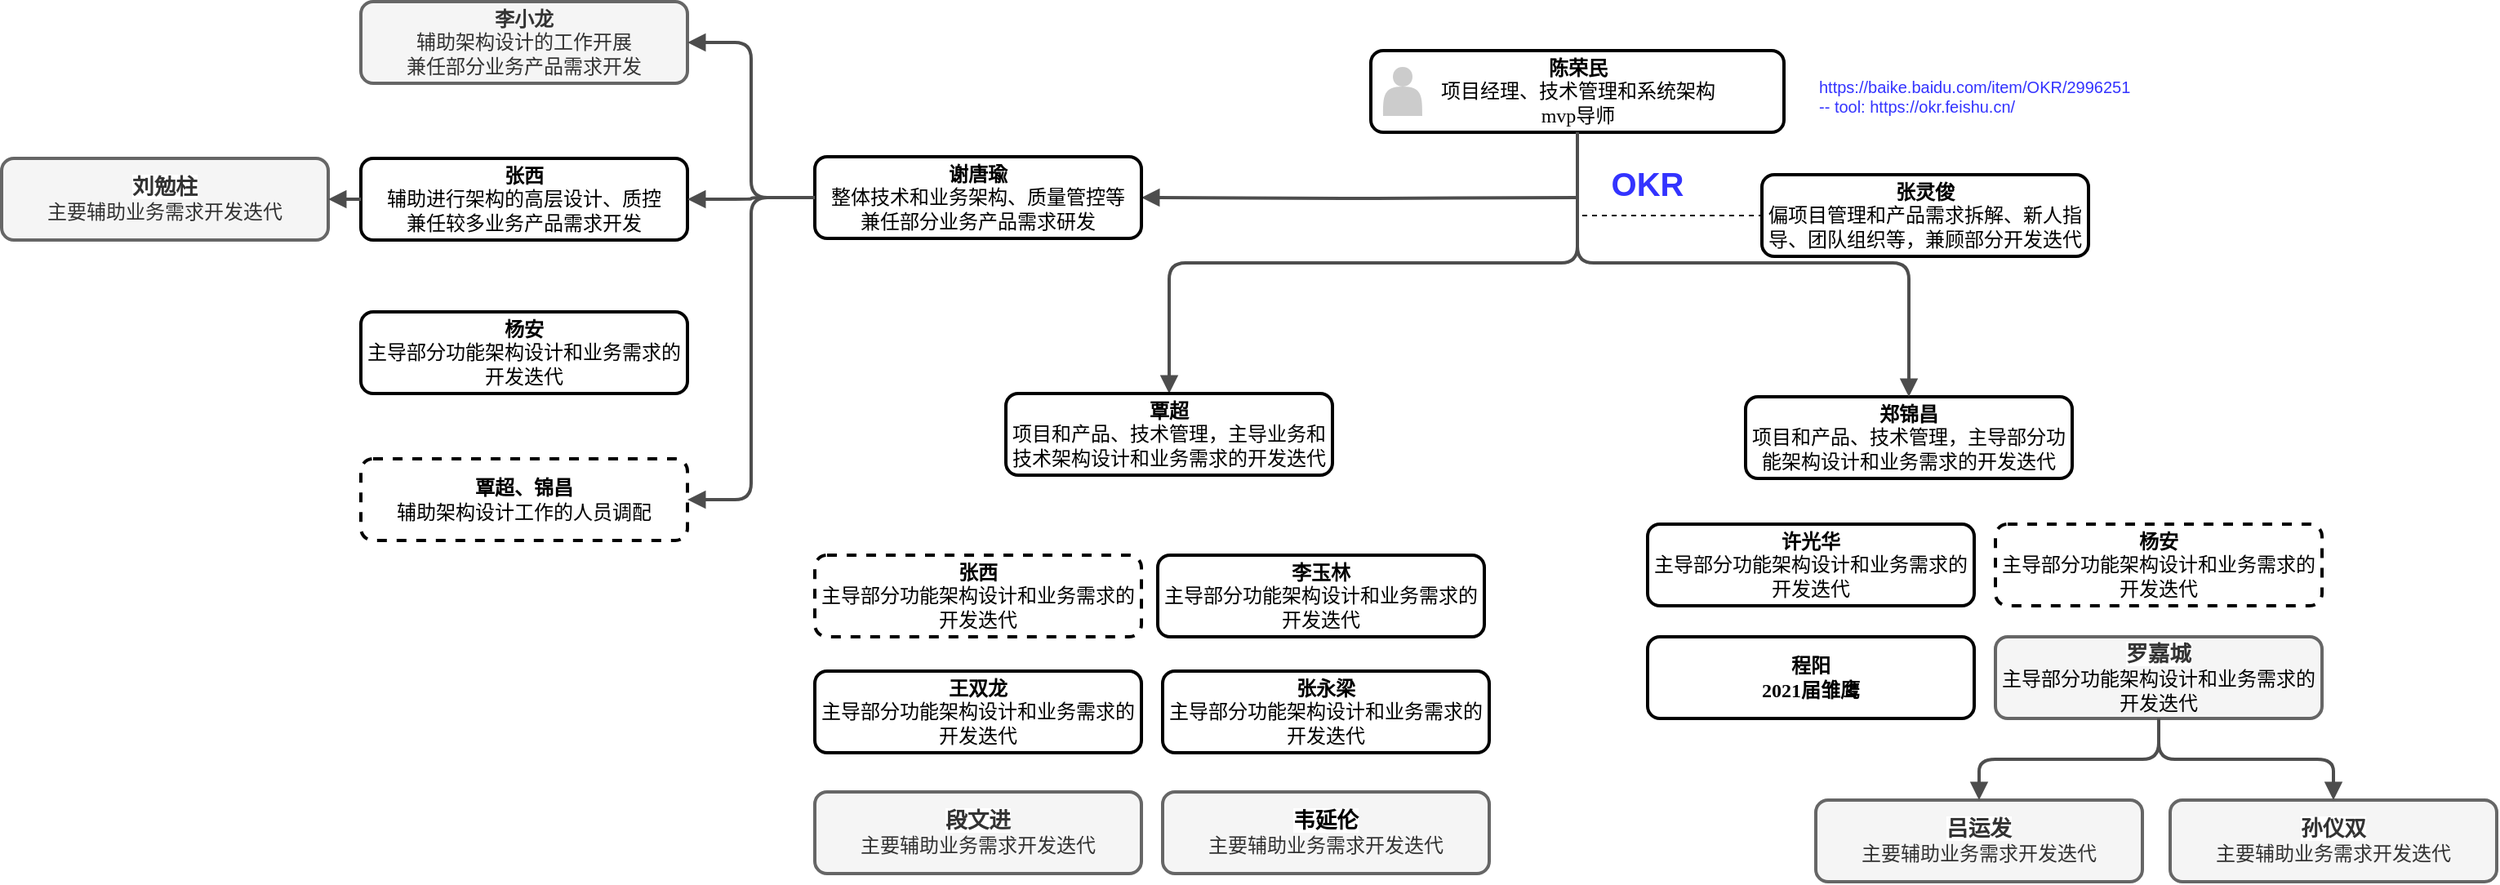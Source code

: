 <mxfile version="14.8.4" type="github">
  <diagram id="C5RBs43oDa-KdzZeNtuy" name="Page-1">
    <mxGraphModel dx="1422" dy="762" grid="1" gridSize="10" guides="1" tooltips="1" connect="1" arrows="1" fold="1" page="1" pageScale="1" pageWidth="827" pageHeight="1169" math="0" shadow="0">
      <root>
        <mxCell id="WIyWlLk6GJQsqaUBKTNV-0" />
        <mxCell id="WIyWlLk6GJQsqaUBKTNV-1" parent="WIyWlLk6GJQsqaUBKTNV-0" />
        <mxCell id="wjVMCqXgXpd12CCcUGRl-35" value="" style="edgeStyle=orthogonalEdgeStyle;rounded=1;html=1;labelBackgroundColor=none;endArrow=block;endFill=1;strokeColor=#4D4D4D;strokeWidth=2;fontFamily=Verdana;fontSize=12;fontStyle=1;entryX=0.5;entryY=0;entryDx=0;entryDy=0;" edge="1" parent="WIyWlLk6GJQsqaUBKTNV-1" source="wjVMCqXgXpd12CCcUGRl-38" target="wjVMCqXgXpd12CCcUGRl-49">
          <mxGeometry relative="1" as="geometry">
            <mxPoint x="990" y="320" as="targetPoint" />
            <Array as="points">
              <mxPoint x="997" y="250" />
              <mxPoint x="747" y="250" />
            </Array>
          </mxGeometry>
        </mxCell>
        <object label="" id="wjVMCqXgXpd12CCcUGRl-36">
          <mxCell style="edgeStyle=orthogonalEdgeStyle;rounded=1;html=1;labelBackgroundColor=none;endArrow=block;endFill=1;strokeColor=#4D4D4D;strokeWidth=2;fontFamily=Verdana;fontSize=12;fontStyle=1;entryX=1;entryY=0.5;entryDx=0;entryDy=0;" edge="1" parent="WIyWlLk6GJQsqaUBKTNV-1" target="wjVMCqXgXpd12CCcUGRl-37">
            <mxGeometry relative="1" as="geometry">
              <mxPoint x="997" y="210" as="sourcePoint" />
              <mxPoint x="600" y="290" as="targetPoint" />
            </mxGeometry>
          </mxCell>
        </object>
        <mxCell id="wjVMCqXgXpd12CCcUGRl-37" value="&lt;div&gt;谢唐瑜&lt;/div&gt;&lt;div&gt;&lt;span style=&quot;font-weight: normal&quot;&gt;整体技术和业务架构、质量管控等&lt;/span&gt;&lt;/div&gt;&lt;div&gt;&lt;span style=&quot;font-weight: normal&quot;&gt;兼任部分业务产品需求研发&lt;/span&gt;&lt;/div&gt;" style="whiteSpace=wrap;html=1;rounded=1;shadow=0;comic=0;strokeWidth=2;fontFamily=Verdana;align=center;fontSize=12;fontStyle=1" vertex="1" parent="WIyWlLk6GJQsqaUBKTNV-1">
          <mxGeometry x="530" y="185" width="200" height="50" as="geometry" />
        </mxCell>
        <mxCell id="wjVMCqXgXpd12CCcUGRl-38" value="&lt;div&gt;&lt;span&gt;陈荣民&lt;/span&gt;&lt;/div&gt;&lt;div&gt;&lt;span style=&quot;font-weight: normal&quot;&gt;项目经理、技术管理和系统架构&lt;/span&gt;&lt;/div&gt;&lt;div&gt;&lt;span style=&quot;font-weight: normal&quot;&gt;mvp导师&lt;/span&gt;&lt;/div&gt;" style="whiteSpace=wrap;html=1;rounded=1;shadow=0;comic=0;strokeWidth=2;fontFamily=Verdana;align=center;fontSize=12;fontStyle=1" vertex="1" parent="WIyWlLk6GJQsqaUBKTNV-1">
          <mxGeometry x="870.5" y="120" width="253" height="50" as="geometry" />
        </mxCell>
        <mxCell id="wjVMCqXgXpd12CCcUGRl-39" value="" style="shape=actor;whiteSpace=wrap;html=1;rounded=0;shadow=0;comic=0;strokeWidth=1;fillColor=#CCCCCC;fontFamily=Verdana;align=center;strokeColor=none;fontSize=12;fontStyle=1" vertex="1" parent="WIyWlLk6GJQsqaUBKTNV-1">
          <mxGeometry x="878" y="130" width="24" height="30" as="geometry" />
        </mxCell>
        <mxCell id="wjVMCqXgXpd12CCcUGRl-40" value="&lt;div&gt;李小龙&lt;/div&gt;&lt;div&gt;&lt;span style=&quot;font-weight: normal&quot;&gt;辅助架构设计的工作开展&lt;/span&gt;&lt;/div&gt;&lt;div&gt;&lt;span style=&quot;font-weight: normal&quot;&gt;兼任部分业务产品需求开发&lt;/span&gt;&lt;/div&gt;" style="whiteSpace=wrap;html=1;rounded=1;shadow=0;comic=0;strokeWidth=2;fontFamily=Verdana;align=center;fontSize=12;fontStyle=1;fillColor=#f5f5f5;strokeColor=#666666;fontColor=#333333;" vertex="1" parent="WIyWlLk6GJQsqaUBKTNV-1">
          <mxGeometry x="252" y="90" width="200" height="50" as="geometry" />
        </mxCell>
        <mxCell id="wjVMCqXgXpd12CCcUGRl-41" value="&lt;div&gt;张西&lt;/div&gt;&lt;div&gt;&lt;span style=&quot;font-weight: normal&quot;&gt;辅助进行架构的高层设计、质控&lt;/span&gt;&lt;/div&gt;&lt;div&gt;&lt;span style=&quot;font-weight: normal&quot;&gt;兼任较多业务产品需求开发&lt;/span&gt;&lt;/div&gt;" style="whiteSpace=wrap;html=1;rounded=1;shadow=0;comic=0;strokeWidth=2;fontFamily=Verdana;align=center;fontSize=12;fontStyle=1;" vertex="1" parent="WIyWlLk6GJQsqaUBKTNV-1">
          <mxGeometry x="252" y="186" width="200" height="50" as="geometry" />
        </mxCell>
        <mxCell id="wjVMCqXgXpd12CCcUGRl-42" value="&lt;div&gt;覃超、锦昌&lt;/div&gt;&lt;div&gt;&lt;span style=&quot;font-weight: normal&quot;&gt;辅助架构设计工作的人员调配&lt;/span&gt;&lt;/div&gt;" style="whiteSpace=wrap;html=1;rounded=1;shadow=0;comic=0;strokeWidth=2;fontFamily=Verdana;align=center;fontSize=12;fontStyle=1;dashed=1;" vertex="1" parent="WIyWlLk6GJQsqaUBKTNV-1">
          <mxGeometry x="252" y="370" width="200" height="50" as="geometry" />
        </mxCell>
        <mxCell id="wjVMCqXgXpd12CCcUGRl-43" value="&lt;div&gt;&lt;span style=&quot;font-family: &amp;#34;arial&amp;#34; ; font-size: 13.333px ; text-align: left ; background-color: rgb(255 , 255 , 255)&quot;&gt;刘勉柱&lt;/span&gt;&lt;br&gt;&lt;/div&gt;&lt;div&gt;&lt;span style=&quot;font-weight: normal&quot;&gt;主要辅助业务需求开发迭代&lt;/span&gt;&lt;/div&gt;" style="whiteSpace=wrap;html=1;rounded=1;shadow=0;comic=0;strokeWidth=2;fontFamily=Verdana;align=center;fontSize=12;fontStyle=1;fillColor=#f5f5f5;strokeColor=#666666;fontColor=#333333;" vertex="1" parent="WIyWlLk6GJQsqaUBKTNV-1">
          <mxGeometry x="32" y="186" width="200" height="50" as="geometry" />
        </mxCell>
        <mxCell id="wjVMCqXgXpd12CCcUGRl-44" value="&lt;div&gt;张灵俊&lt;/div&gt;&lt;div&gt;&lt;span style=&quot;font-weight: normal&quot;&gt;偏项目管理和产品需求拆解、新人指导、团队组织等，兼顾部分开发迭代&lt;/span&gt;&lt;/div&gt;" style="whiteSpace=wrap;html=1;rounded=1;shadow=0;comic=0;strokeWidth=2;fontFamily=Verdana;align=center;fontSize=12;fontStyle=1;" vertex="1" parent="WIyWlLk6GJQsqaUBKTNV-1">
          <mxGeometry x="1110" y="196" width="200" height="50" as="geometry" />
        </mxCell>
        <mxCell id="wjVMCqXgXpd12CCcUGRl-45" value="&lt;div&gt;&lt;font face=&quot;arial&quot;&gt;&lt;span style=&quot;font-size: 13.333px ; background-color: rgb(255 , 255 , 255)&quot;&gt;段文进&lt;/span&gt;&lt;/font&gt;&lt;/div&gt;&lt;div&gt;&lt;span style=&quot;font-weight: normal&quot;&gt;主要辅助业务需求开发迭代&lt;/span&gt;&lt;/div&gt;" style="whiteSpace=wrap;html=1;rounded=1;shadow=0;comic=0;strokeWidth=2;fontFamily=Verdana;align=center;fontSize=12;fontStyle=1;fillColor=#f5f5f5;strokeColor=#666666;fontColor=#333333;" vertex="1" parent="WIyWlLk6GJQsqaUBKTNV-1">
          <mxGeometry x="530" y="574" width="200" height="50" as="geometry" />
        </mxCell>
        <mxCell id="wjVMCqXgXpd12CCcUGRl-46" value="&lt;div&gt;许光华&lt;/div&gt;&lt;div&gt;&lt;span style=&quot;font-weight: normal&quot;&gt;主导部分功能架构设计和业务需求的开发迭代&lt;/span&gt;&lt;/div&gt;" style="whiteSpace=wrap;html=1;rounded=1;shadow=0;comic=0;strokeWidth=2;fontFamily=Verdana;align=center;fontSize=12;fontStyle=1;" vertex="1" parent="WIyWlLk6GJQsqaUBKTNV-1">
          <mxGeometry x="1040" y="410" width="200" height="50" as="geometry" />
        </mxCell>
        <mxCell id="wjVMCqXgXpd12CCcUGRl-47" value="&lt;div&gt;张西&lt;/div&gt;&lt;div&gt;&lt;span style=&quot;font-weight: 400&quot;&gt;主导部分功能架构设计和业务需求的开发迭代&lt;/span&gt;&lt;br&gt;&lt;/div&gt;" style="whiteSpace=wrap;html=1;rounded=1;shadow=0;comic=0;strokeWidth=2;fontFamily=Verdana;align=center;fontSize=12;fontStyle=1;dashed=1;" vertex="1" parent="WIyWlLk6GJQsqaUBKTNV-1">
          <mxGeometry x="530" y="429" width="200" height="50" as="geometry" />
        </mxCell>
        <mxCell id="wjVMCqXgXpd12CCcUGRl-48" value="" style="edgeStyle=orthogonalEdgeStyle;rounded=1;html=1;labelBackgroundColor=none;endArrow=block;endFill=1;strokeColor=#4D4D4D;strokeWidth=2;fontFamily=Verdana;fontSize=12;fontStyle=1;exitX=0;exitY=0.5;exitDx=0;exitDy=0;entryX=1;entryY=0.5;entryDx=0;entryDy=0;" edge="1" parent="WIyWlLk6GJQsqaUBKTNV-1" source="wjVMCqXgXpd12CCcUGRl-37" target="wjVMCqXgXpd12CCcUGRl-40">
          <mxGeometry relative="1" as="geometry">
            <mxPoint x="611.94" y="279.999" as="sourcePoint" />
            <mxPoint x="901.999" y="374.94" as="targetPoint" />
          </mxGeometry>
        </mxCell>
        <mxCell id="wjVMCqXgXpd12CCcUGRl-49" value="&lt;div&gt;覃超&lt;/div&gt;&lt;div&gt;&lt;span style=&quot;font-weight: 400&quot;&gt;项目和产品、技术管理，主导业务和技术架构设计和业务需求的开发迭代&lt;/span&gt;&lt;br&gt;&lt;/div&gt;" style="whiteSpace=wrap;html=1;rounded=1;shadow=0;comic=0;strokeWidth=2;fontFamily=Verdana;align=center;fontSize=12;fontStyle=1;" vertex="1" parent="WIyWlLk6GJQsqaUBKTNV-1">
          <mxGeometry x="647" y="330" width="200" height="50" as="geometry" />
        </mxCell>
        <mxCell id="wjVMCqXgXpd12CCcUGRl-50" value="&lt;div&gt;郑锦昌&lt;/div&gt;&lt;span style=&quot;font-weight: 400&quot;&gt;项目和产品、技术管理，&lt;/span&gt;&lt;span style=&quot;font-weight: 400&quot;&gt;主导部分功能架构设计和业务需求的开发迭代&lt;/span&gt;&lt;span style=&quot;font-weight: 400&quot;&gt;&lt;br&gt;&lt;/span&gt;" style="whiteSpace=wrap;html=1;rounded=1;shadow=0;comic=0;strokeWidth=2;fontFamily=Verdana;align=center;fontSize=12;fontStyle=1;" vertex="1" parent="WIyWlLk6GJQsqaUBKTNV-1">
          <mxGeometry x="1100" y="332" width="200" height="50" as="geometry" />
        </mxCell>
        <mxCell id="wjVMCqXgXpd12CCcUGRl-51" value="&lt;div&gt;程阳&lt;/div&gt;&lt;div&gt;2021届雏鹰&lt;/div&gt;" style="whiteSpace=wrap;html=1;rounded=1;shadow=0;comic=0;strokeWidth=2;fontFamily=Verdana;align=center;fontSize=12;fontStyle=1;" vertex="1" parent="WIyWlLk6GJQsqaUBKTNV-1">
          <mxGeometry x="1040" y="479" width="200" height="50" as="geometry" />
        </mxCell>
        <mxCell id="wjVMCqXgXpd12CCcUGRl-52" value="&lt;div&gt;&lt;font face=&quot;arial&quot;&gt;&lt;span style=&quot;font-size: 13.333px ; background-color: rgb(255 , 255 , 255)&quot;&gt;罗嘉城&lt;/span&gt;&lt;/font&gt;&lt;/div&gt;&lt;div&gt;&lt;span style=&quot;color: rgb(0 , 0 , 0) ; font-weight: 400&quot;&gt;主导部分功能架构设计和业务需求的开发迭代&lt;/span&gt;&lt;br&gt;&lt;/div&gt;" style="whiteSpace=wrap;html=1;rounded=1;shadow=0;comic=0;strokeWidth=2;fontFamily=Verdana;align=center;fontSize=12;fontStyle=1;fillColor=#f5f5f5;strokeColor=#666666;fontColor=#333333;" vertex="1" parent="WIyWlLk6GJQsqaUBKTNV-1">
          <mxGeometry x="1253" y="479" width="200" height="50" as="geometry" />
        </mxCell>
        <mxCell id="wjVMCqXgXpd12CCcUGRl-53" value="&lt;div&gt;&lt;font face=&quot;arial&quot;&gt;&lt;span style=&quot;font-size: 13.333px ; background-color: rgb(255 , 255 , 255)&quot;&gt;吕运发&lt;/span&gt;&lt;/font&gt;&lt;/div&gt;&lt;div&gt;&lt;span style=&quot;font-weight: 400&quot;&gt;主要辅助业务需求开发迭代&lt;/span&gt;&lt;br&gt;&lt;/div&gt;" style="whiteSpace=wrap;html=1;rounded=1;shadow=0;comic=0;strokeWidth=2;fontFamily=Verdana;align=center;fontSize=12;fontStyle=1;fillColor=#f5f5f5;strokeColor=#666666;fontColor=#333333;" vertex="1" parent="WIyWlLk6GJQsqaUBKTNV-1">
          <mxGeometry x="1143" y="579" width="200" height="50" as="geometry" />
        </mxCell>
        <mxCell id="wjVMCqXgXpd12CCcUGRl-54" value="&lt;div&gt;&lt;font face=&quot;arial&quot;&gt;&lt;span style=&quot;font-size: 13.333px ; background-color: rgb(255 , 255 , 255)&quot;&gt;孙仪双&lt;/span&gt;&lt;/font&gt;&lt;/div&gt;&lt;div&gt;&lt;span style=&quot;font-weight: 400&quot;&gt;主要辅助业务需求开发迭代&lt;/span&gt;&lt;br&gt;&lt;/div&gt;" style="whiteSpace=wrap;html=1;rounded=1;shadow=0;comic=0;strokeWidth=2;fontFamily=Verdana;align=center;fontSize=12;fontStyle=1;fillColor=#f5f5f5;strokeColor=#666666;fontColor=#333333;" vertex="1" parent="WIyWlLk6GJQsqaUBKTNV-1">
          <mxGeometry x="1360" y="579" width="200" height="50" as="geometry" />
        </mxCell>
        <mxCell id="wjVMCqXgXpd12CCcUGRl-55" value="&lt;div&gt;王双龙&lt;/div&gt;&lt;div&gt;&lt;span style=&quot;font-weight: 400&quot;&gt;主导部分功能架构设计和业务需求的开发迭代&lt;/span&gt;&lt;br&gt;&lt;/div&gt;" style="whiteSpace=wrap;html=1;rounded=1;shadow=0;comic=0;strokeWidth=2;fontFamily=Verdana;align=center;fontSize=12;fontStyle=1;" vertex="1" parent="WIyWlLk6GJQsqaUBKTNV-1">
          <mxGeometry x="530" y="500" width="200" height="50" as="geometry" />
        </mxCell>
        <mxCell id="wjVMCqXgXpd12CCcUGRl-56" value="&lt;div&gt;&lt;span style=&quot;color: rgb(0 , 0 , 0) ; font-family: &amp;#34;arial&amp;#34; ; font-size: 13.333px ; background-color: rgb(255 , 255 , 255)&quot;&gt;韦延伦&lt;/span&gt;&lt;br&gt;&lt;/div&gt;&lt;div&gt;&lt;span style=&quot;font-weight: normal&quot;&gt;主要辅助业务需求开发迭代&lt;/span&gt;&lt;/div&gt;" style="whiteSpace=wrap;html=1;rounded=1;shadow=0;comic=0;strokeWidth=2;fontFamily=Verdana;align=center;fontSize=12;fontStyle=1;fillColor=#f5f5f5;strokeColor=#666666;fontColor=#333333;" vertex="1" parent="WIyWlLk6GJQsqaUBKTNV-1">
          <mxGeometry x="743" y="574" width="200" height="50" as="geometry" />
        </mxCell>
        <mxCell id="wjVMCqXgXpd12CCcUGRl-57" value="&lt;div&gt;张永梁&lt;br&gt;&lt;/div&gt;&lt;div&gt;&lt;span style=&quot;font-weight: 400&quot;&gt;主导部分功能架构设计和业务需求的开发迭代&lt;/span&gt;&lt;br&gt;&lt;/div&gt;" style="whiteSpace=wrap;html=1;rounded=1;shadow=0;comic=0;strokeWidth=2;fontFamily=Verdana;align=center;fontSize=12;fontStyle=1;" vertex="1" parent="WIyWlLk6GJQsqaUBKTNV-1">
          <mxGeometry x="743" y="500" width="200" height="50" as="geometry" />
        </mxCell>
        <mxCell id="wjVMCqXgXpd12CCcUGRl-58" value="&lt;div&gt;李玉林&lt;br&gt;&lt;/div&gt;&lt;div&gt;&lt;span style=&quot;font-weight: 400&quot;&gt;主导部分功能架构设计和业务需求的开发迭代&lt;/span&gt;&lt;br&gt;&lt;/div&gt;" style="whiteSpace=wrap;html=1;rounded=1;shadow=0;comic=0;strokeWidth=2;fontFamily=Verdana;align=center;fontSize=12;fontStyle=1;" vertex="1" parent="WIyWlLk6GJQsqaUBKTNV-1">
          <mxGeometry x="740" y="429" width="200" height="50" as="geometry" />
        </mxCell>
        <mxCell id="wjVMCqXgXpd12CCcUGRl-59" value="" style="edgeStyle=orthogonalEdgeStyle;rounded=1;html=1;labelBackgroundColor=none;endArrow=block;endFill=1;strokeColor=#4D4D4D;strokeWidth=2;fontFamily=Verdana;fontSize=12;fontStyle=1;exitX=0;exitY=0.5;exitDx=0;exitDy=0;entryX=1;entryY=0.5;entryDx=0;entryDy=0;" edge="1" parent="WIyWlLk6GJQsqaUBKTNV-1" source="wjVMCqXgXpd12CCcUGRl-37" target="wjVMCqXgXpd12CCcUGRl-42">
          <mxGeometry relative="1" as="geometry">
            <mxPoint x="370" y="615" as="sourcePoint" />
            <mxPoint x="280" y="520" as="targetPoint" />
          </mxGeometry>
        </mxCell>
        <mxCell id="wjVMCqXgXpd12CCcUGRl-60" value="" style="edgeStyle=orthogonalEdgeStyle;rounded=1;html=1;labelBackgroundColor=none;endArrow=block;endFill=1;strokeColor=#4D4D4D;strokeWidth=2;fontFamily=Verdana;fontSize=12;fontStyle=1;entryX=1;entryY=0.5;entryDx=0;entryDy=0;" edge="1" parent="WIyWlLk6GJQsqaUBKTNV-1" source="wjVMCqXgXpd12CCcUGRl-37" target="wjVMCqXgXpd12CCcUGRl-41">
          <mxGeometry relative="1" as="geometry">
            <mxPoint x="380" y="445" as="sourcePoint" />
            <mxPoint x="470" y="210" as="targetPoint" />
          </mxGeometry>
        </mxCell>
        <mxCell id="wjVMCqXgXpd12CCcUGRl-61" value="" style="edgeStyle=orthogonalEdgeStyle;rounded=1;html=1;labelBackgroundColor=none;endArrow=block;endFill=1;strokeColor=#4D4D4D;strokeWidth=2;fontFamily=Verdana;fontSize=12;fontStyle=1;entryX=1;entryY=0.5;entryDx=0;entryDy=0;exitX=0;exitY=0.5;exitDx=0;exitDy=0;" edge="1" parent="WIyWlLk6GJQsqaUBKTNV-1" source="wjVMCqXgXpd12CCcUGRl-41" target="wjVMCqXgXpd12CCcUGRl-43">
          <mxGeometry relative="1" as="geometry">
            <mxPoint x="282" y="210" as="sourcePoint" />
            <mxPoint x="228" y="211" as="targetPoint" />
          </mxGeometry>
        </mxCell>
        <mxCell id="wjVMCqXgXpd12CCcUGRl-62" value="" style="edgeStyle=orthogonalEdgeStyle;rounded=1;html=1;labelBackgroundColor=none;endArrow=block;endFill=1;strokeColor=#4D4D4D;strokeWidth=2;fontFamily=Verdana;fontSize=12;fontStyle=1;exitX=0.5;exitY=1;exitDx=0;exitDy=0;" edge="1" parent="WIyWlLk6GJQsqaUBKTNV-1" source="wjVMCqXgXpd12CCcUGRl-52" target="wjVMCqXgXpd12CCcUGRl-54">
          <mxGeometry relative="1" as="geometry">
            <mxPoint x="3" y="688" as="sourcePoint" />
            <mxPoint x="1253" y="673" as="targetPoint" />
          </mxGeometry>
        </mxCell>
        <mxCell id="wjVMCqXgXpd12CCcUGRl-63" value="" style="edgeStyle=orthogonalEdgeStyle;rounded=1;html=1;labelBackgroundColor=none;endArrow=block;endFill=1;strokeColor=#4D4D4D;strokeWidth=2;fontFamily=Verdana;fontSize=12;fontStyle=1;entryX=0.5;entryY=0;entryDx=0;entryDy=0;exitX=0.5;exitY=1;exitDx=0;exitDy=0;" edge="1" parent="WIyWlLk6GJQsqaUBKTNV-1" source="wjVMCqXgXpd12CCcUGRl-52" target="wjVMCqXgXpd12CCcUGRl-53">
          <mxGeometry relative="1" as="geometry">
            <mxPoint x="243" y="723" as="sourcePoint" />
            <mxPoint x="-77" y="603" as="targetPoint" />
            <Array as="points">
              <mxPoint x="1353" y="554" />
              <mxPoint x="1243" y="554" />
            </Array>
          </mxGeometry>
        </mxCell>
        <mxCell id="wjVMCqXgXpd12CCcUGRl-64" value="" style="edgeStyle=orthogonalEdgeStyle;rounded=1;html=1;labelBackgroundColor=none;endArrow=block;endFill=1;strokeColor=#4D4D4D;strokeWidth=2;fontFamily=Verdana;fontSize=12;fontStyle=1;exitX=0.5;exitY=1;exitDx=0;exitDy=0;entryX=0.5;entryY=0;entryDx=0;entryDy=0;" edge="1" parent="WIyWlLk6GJQsqaUBKTNV-1" source="wjVMCqXgXpd12CCcUGRl-38" target="wjVMCqXgXpd12CCcUGRl-50">
          <mxGeometry relative="1" as="geometry">
            <mxPoint x="230" y="635" as="sourcePoint" />
            <mxPoint x="140" y="540" as="targetPoint" />
            <Array as="points">
              <mxPoint x="997" y="250" />
              <mxPoint x="1200" y="250" />
            </Array>
          </mxGeometry>
        </mxCell>
        <mxCell id="wjVMCqXgXpd12CCcUGRl-65" value="OKR" style="text;html=1;strokeColor=none;fillColor=none;align=center;verticalAlign=middle;whiteSpace=wrap;rounded=0;fontSize=20;fontStyle=1;fontColor=#3333FF;" vertex="1" parent="WIyWlLk6GJQsqaUBKTNV-1">
          <mxGeometry x="1020" y="186" width="40" height="30" as="geometry" />
        </mxCell>
        <UserObject label="https://baike.baidu.com/item/OKR/2996251&lt;br&gt;-- tool:&amp;nbsp;https://okr.feishu.cn/" link="https://baike.baidu.com/item/OKR/2996251?fr=aladdin" id="wjVMCqXgXpd12CCcUGRl-66">
          <mxCell style="text;whiteSpace=wrap;html=1;fontSize=10;fontColor=#3333FF;" vertex="1" parent="WIyWlLk6GJQsqaUBKTNV-1">
            <mxGeometry x="1143" y="130" width="250" height="30" as="geometry" />
          </mxCell>
        </UserObject>
        <mxCell id="wjVMCqXgXpd12CCcUGRl-67" value="" style="endArrow=none;dashed=1;html=1;entryX=0;entryY=0.5;entryDx=0;entryDy=0;" edge="1" parent="WIyWlLk6GJQsqaUBKTNV-1" target="wjVMCqXgXpd12CCcUGRl-44">
          <mxGeometry width="50" height="50" relative="1" as="geometry">
            <mxPoint x="1000" y="221" as="sourcePoint" />
            <mxPoint x="1010" y="310" as="targetPoint" />
          </mxGeometry>
        </mxCell>
        <mxCell id="wjVMCqXgXpd12CCcUGRl-68" value="&lt;div&gt;杨安&lt;br&gt;&lt;/div&gt;&lt;div&gt;&lt;span style=&quot;font-weight: 400&quot;&gt;主导部分功能架构设计和业务需求的开发迭代&lt;/span&gt;&lt;br&gt;&lt;/div&gt;" style="whiteSpace=wrap;html=1;rounded=1;shadow=0;comic=0;strokeWidth=2;fontFamily=Verdana;align=center;fontSize=12;fontStyle=1;" vertex="1" parent="WIyWlLk6GJQsqaUBKTNV-1">
          <mxGeometry x="252" y="280" width="200" height="50" as="geometry" />
        </mxCell>
        <mxCell id="wjVMCqXgXpd12CCcUGRl-69" value="&lt;div&gt;杨安&lt;/div&gt;&lt;div&gt;&lt;span style=&quot;font-weight: 400&quot;&gt;主导部分功能架构设计和业务需求的开发迭代&lt;/span&gt;&lt;br&gt;&lt;/div&gt;" style="whiteSpace=wrap;html=1;rounded=1;shadow=0;comic=0;strokeWidth=2;fontFamily=Verdana;align=center;fontSize=12;fontStyle=1;dashed=1;" vertex="1" parent="WIyWlLk6GJQsqaUBKTNV-1">
          <mxGeometry x="1253" y="410" width="200" height="50" as="geometry" />
        </mxCell>
      </root>
    </mxGraphModel>
  </diagram>
</mxfile>

